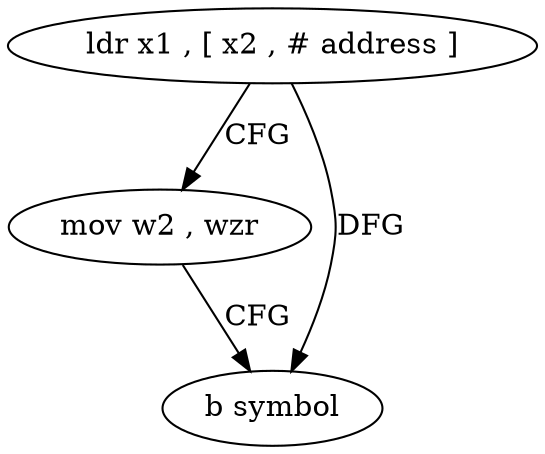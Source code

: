 digraph "func" {
"4214568" [label = "ldr x1 , [ x2 , # address ]" ]
"4214572" [label = "mov w2 , wzr" ]
"4214576" [label = "b symbol" ]
"4214568" -> "4214572" [ label = "CFG" ]
"4214568" -> "4214576" [ label = "DFG" ]
"4214572" -> "4214576" [ label = "CFG" ]
}
